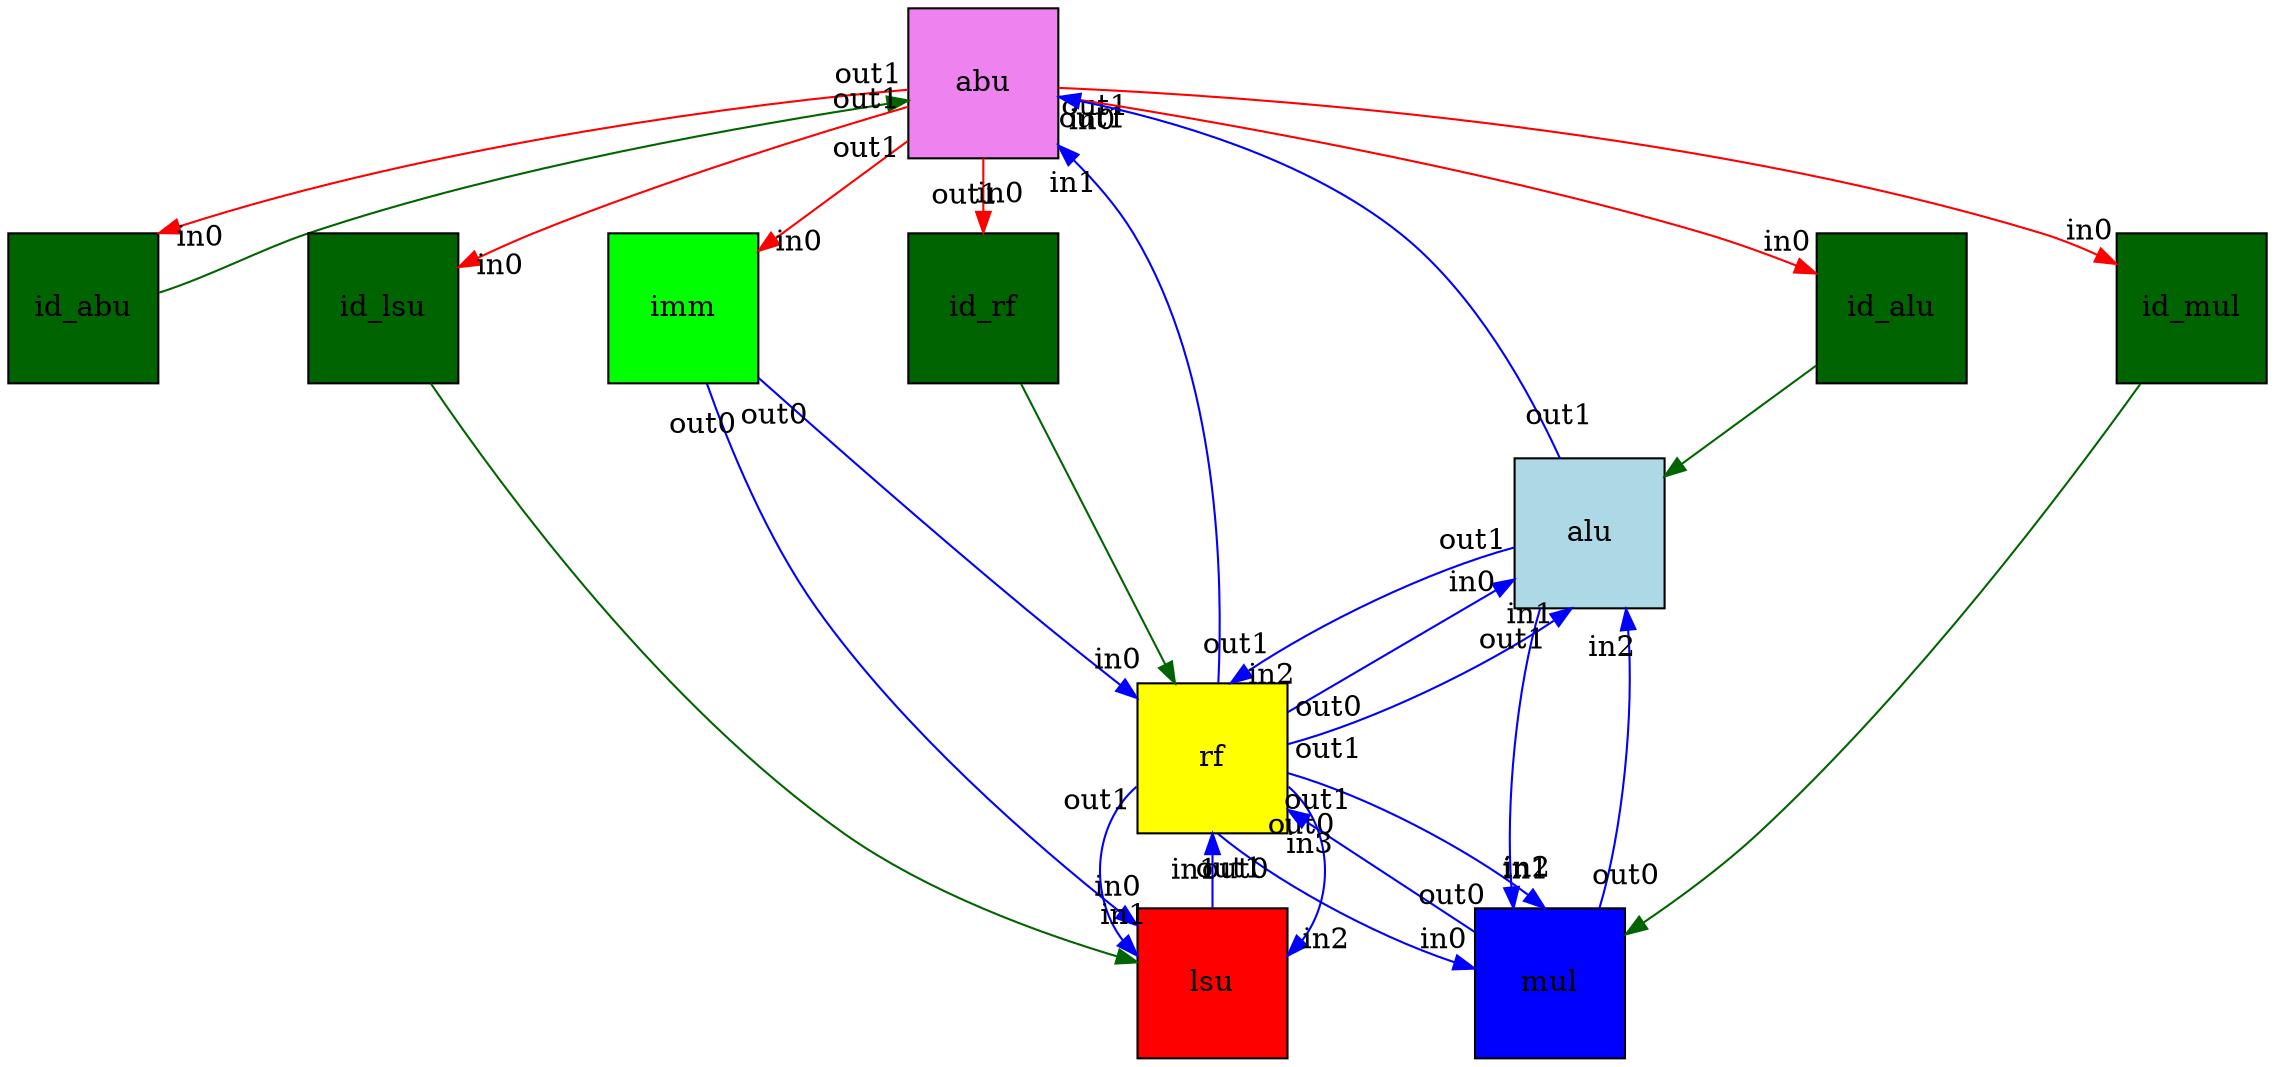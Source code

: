 digraph G {nodesep=1
	{
	node [shape="square" style="filled" fixedsize=true]
	id_abu [label="id_abu" fillcolor="darkgreen" width=1]
	imm [label="imm" fillcolor="green" width=1]
	id_lsu [label="id_lsu" fillcolor="darkgreen" width=1]
	id_mul [label="id_mul" fillcolor="darkgreen" width=1]
	id_alu [label="id_alu" fillcolor="darkgreen" width=1]
	id_rf [label="id_rf" fillcolor="darkgreen" width=1]
	{rank=same; id_abu imm id_lsu id_mul id_alu id_rf}
	rf [label="rf" fillcolor="yellow" width=1]
	lsu [label="lsu" fillcolor="red" width=1]
	abu [label="abu" fillcolor="violet" width=1]
	mul [label="mul" fillcolor="blue" width=1]
	alu [label="alu" fillcolor="lightblue" width=1]
	{rank=source; abu}
	}
	edge [dir=forward labeldistance=2 arrowhead=normal]
	id_abu -> abu [color=darkgreen dir=forward]
	abu -> id_abu [color=red dir=forward arrowhead=normal headlabel=in0 taillabel=out1]
	abu -> imm [color=red dir=forward arrowhead=normal headlabel=in0 taillabel=out1]
	id_lsu -> lsu [color=darkgreen dir=forward]
	abu -> id_lsu [color=red dir=forward arrowhead=normal headlabel=in0 taillabel=out1]
	id_mul -> mul [color=darkgreen dir=forward]
	abu -> id_mul [color=red dir=forward arrowhead=normal headlabel=in0 taillabel=out1]
	id_alu -> alu [color=darkgreen dir=forward]
	abu -> id_alu [color=red dir=forward arrowhead=normal headlabel=in0 taillabel=out1]
	id_rf -> rf [color=darkgreen dir=forward]
	abu -> id_rf [color=red dir=forward arrowhead=normal headlabel=in0 taillabel=out1]
	imm -> rf [color=blue dir=forward arrowhead=normal headlabel=in0 taillabel=out0]
	lsu -> rf [color=blue dir=forward arrowhead=normal headlabel=in1 taillabel=out1]
	alu -> rf [color=blue dir=forward arrowhead=normal headlabel=in2 taillabel=out1]
	mul -> rf [color=blue dir=forward arrowhead=normal headlabel=in3 taillabel=out0]
	imm -> lsu [color=blue dir=forward arrowhead=normal headlabel=in0 taillabel=out0]
	rf -> lsu [color=blue dir=forward arrowhead=normal headlabel=in1 taillabel=out1]
	rf -> lsu [color=blue dir=forward arrowhead=normal headlabel=in2 taillabel=out0]
	alu -> abu [color=blue dir=forward arrowhead=normal headlabel=in0 taillabel=out1]
	rf -> abu [color=blue dir=forward arrowhead=normal headlabel=in1 taillabel=out1]
	rf -> mul [color=blue dir=forward arrowhead=normal headlabel=in0 taillabel=out0]
	rf -> mul [color=blue dir=forward arrowhead=normal headlabel=in1 taillabel=out1]
	alu -> mul [color=blue dir=forward arrowhead=normal headlabel=in2 taillabel=out1]
	rf -> alu [color=blue dir=forward arrowhead=normal headlabel=in0 taillabel=out0]
	rf -> alu [color=blue dir=forward arrowhead=normal headlabel=in1 taillabel=out1]
	mul -> alu [color=blue dir=forward arrowhead=normal headlabel=in2 taillabel=out0]
}
